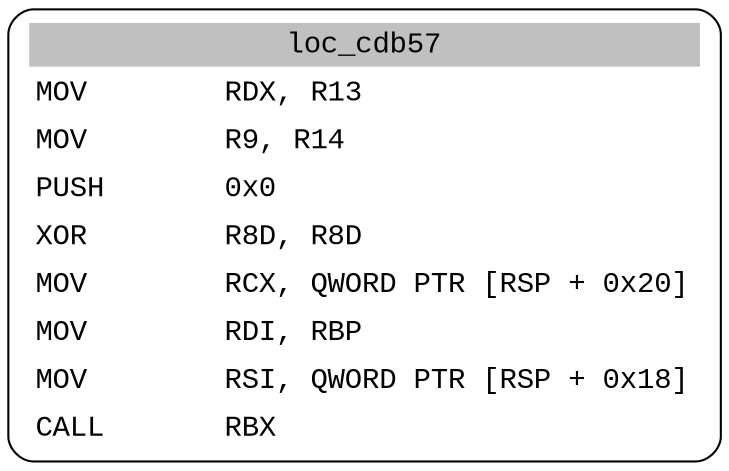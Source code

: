 digraph asm_graph {
1941 [
shape="Mrecord" fontname="Courier New"label =<<table border="0" cellborder="0" cellpadding="3"><tr><td align="center" colspan="2" bgcolor="grey">loc_cdb57</td></tr><tr><td align="left">MOV        RDX, R13</td></tr><tr><td align="left">MOV        R9, R14</td></tr><tr><td align="left">PUSH       0x0</td></tr><tr><td align="left">XOR        R8D, R8D</td></tr><tr><td align="left">MOV        RCX, QWORD PTR [RSP + 0x20]</td></tr><tr><td align="left">MOV        RDI, RBP</td></tr><tr><td align="left">MOV        RSI, QWORD PTR [RSP + 0x18]</td></tr><tr><td align="left">CALL       RBX</td></tr></table>> ];
}